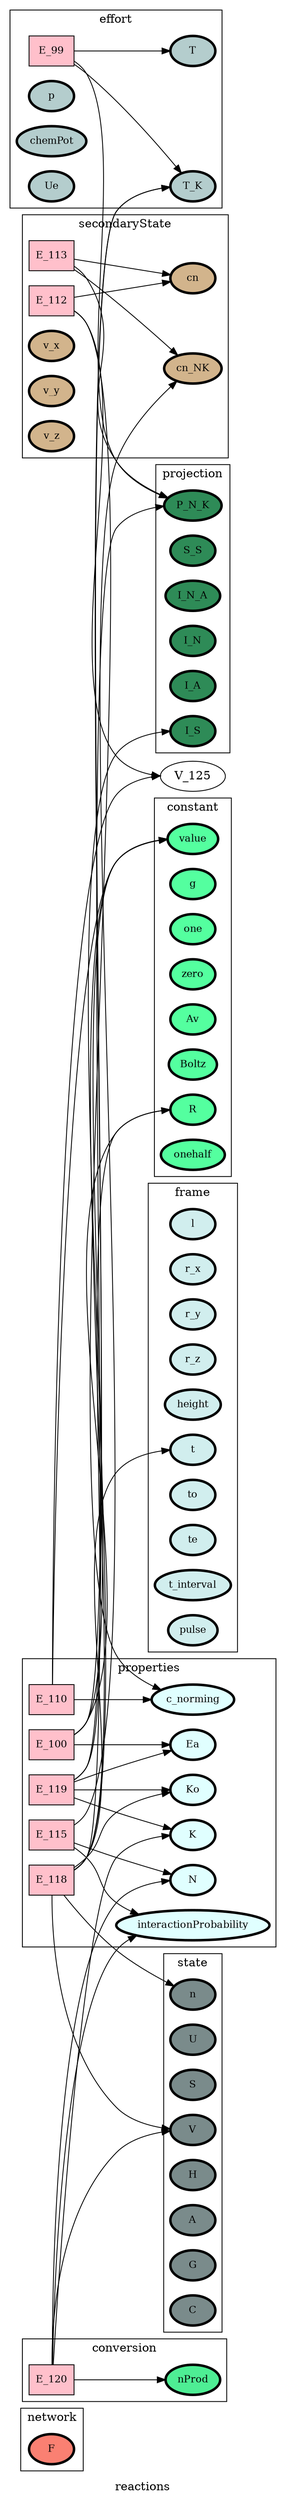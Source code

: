 digraph reactions {
label=reactions;
rankdir=LR;
subgraph cluster_reactions___network {
label=network;
rankdir=LR;
V_10 [fillcolor=salmon, fontsize=12, label=F, penwidth=3, style=filled];
}

subgraph cluster_reactions___projection {
label=projection;
rankdir=LR;
V_113 [fillcolor=seagreen, fontsize=12, label=P_N_K, penwidth=3, style=filled];
V_170 [fillcolor=seagreen, fontsize=12, label=S_S, penwidth=3, style=filled];
V_48 [fillcolor=seagreen, fontsize=12, label=I_N_A, penwidth=3, style=filled];
V_96 [fillcolor=seagreen, fontsize=12, label=I_N, penwidth=3, style=filled];
V_97 [fillcolor=seagreen, fontsize=12, label=I_A, penwidth=3, style=filled];
V_98 [fillcolor=seagreen, fontsize=12, label=I_S, penwidth=3, style=filled];
}

subgraph cluster_reactions___differenceOperator {
label=differenceOperator;
rankdir=LR;
}

subgraph cluster_reactions___frame {
label=frame;
rankdir=LR;
V_11 [fillcolor=lightcyan2, fontsize=12, label=l, penwidth=3, style=filled];
V_12 [fillcolor=lightcyan2, fontsize=12, label=r_x, penwidth=3, style=filled];
V_13 [fillcolor=lightcyan2, fontsize=12, label=r_y, penwidth=3, style=filled];
V_14 [fillcolor=lightcyan2, fontsize=12, label=r_z, penwidth=3, style=filled];
V_189 [fillcolor=lightcyan2, fontsize=12, label=height, penwidth=3, style=filled];
V_4 [fillcolor=lightcyan2, fontsize=12, label=t, penwidth=3, style=filled];
V_5 [fillcolor=lightcyan2, fontsize=12, label=to, penwidth=3, style=filled];
V_6 [fillcolor=lightcyan2, fontsize=12, label=te, penwidth=3, style=filled];
V_7 [fillcolor=lightcyan2, fontsize=12, label=t_interval, penwidth=3, style=filled];
V_9 [fillcolor=lightcyan2, fontsize=12, label=pulse, penwidth=3, style=filled];
}

subgraph cluster_reactions___state {
label=state;
rankdir=LR;
V_15 [fillcolor=lightcyan4, fontsize=12, label=V, penwidth=3, style=filled];
V_16 [fillcolor=lightcyan4, fontsize=12, label=U, penwidth=3, style=filled];
V_17 [fillcolor=lightcyan4, fontsize=12, label=S, penwidth=3, style=filled];
V_18 [fillcolor=lightcyan4, fontsize=12, label=n, penwidth=3, style=filled];
V_22 [fillcolor=lightcyan4, fontsize=12, label=H, penwidth=3, style=filled];
V_23 [fillcolor=lightcyan4, fontsize=12, label=A, penwidth=3, style=filled];
V_24 [fillcolor=lightcyan4, fontsize=12, label=G, penwidth=3, style=filled];
V_25 [fillcolor=lightcyan4, fontsize=12, label=C, penwidth=3, style=filled];
}

subgraph cluster_reactions___constant {
label=constant;
rankdir=LR;
V_1 [fillcolor=seagreen1, fontsize=12, label=value, penwidth=3, style=filled];
V_190 [fillcolor=seagreen1, fontsize=12, label=g, penwidth=3, style=filled];
V_2 [fillcolor=seagreen1, fontsize=12, label=one, penwidth=3, style=filled];
V_3 [fillcolor=seagreen1, fontsize=12, label=zero, penwidth=3, style=filled];
V_32 [fillcolor=seagreen1, fontsize=12, label=Av, penwidth=3, style=filled];
V_33 [fillcolor=seagreen1, fontsize=12, label=Boltz, penwidth=3, style=filled];
V_34 [fillcolor=seagreen1, fontsize=12, label=R, penwidth=3, style=filled];
V_8 [fillcolor=seagreen1, fontsize=12, label=onehalf, penwidth=3, style=filled];
}

E_99 -> V_113  [splines=ortho];
E_99 -> V_19  [splines=ortho];
subgraph cluster_reactions___effort {
label=effort;
rankdir=LR;
V_114 [fillcolor=lightcyan3, fontsize=12, label=T_K, penwidth=3, style=filled];
V_19 [fillcolor=lightcyan3, fontsize=12, label=T, penwidth=3, style=filled];
V_20 [fillcolor=lightcyan3, fontsize=12, label=p, penwidth=3, style=filled];
V_21 [fillcolor=lightcyan3, fontsize=12, label=chemPot, penwidth=3, style=filled];
V_35 [fillcolor=lightcyan3, fontsize=12, label=Ue, penwidth=3, style=filled];
E_99 [fillcolor=pink, fontsize=12, shape=box, style=filled];
E_99 -> V_114  [splines=ortho];
}

E_112 -> V_125  [splines=ortho];
E_112 -> V_126  [splines=ortho];
E_113 -> V_113  [splines=ortho];
E_113 -> V_128  [splines=ortho];
subgraph cluster_reactions___secondaryState {
label=secondaryState;
rankdir=LR;
V_128 [fillcolor=tan, fontsize=12, label=cn, penwidth=3, style=filled];
V_129 [fillcolor=tan, fontsize=12, label=cn_NK, penwidth=3, style=filled];
V_27 [fillcolor=tan, fontsize=12, label=v_x, penwidth=3, style=filled];
V_28 [fillcolor=tan, fontsize=12, label=v_y, penwidth=3, style=filled];
V_29 [fillcolor=tan, fontsize=12, label=v_z, penwidth=3, style=filled];
E_112 [fillcolor=pink, fontsize=12, shape=box, style=filled];
E_112 -> V_128  [splines=ortho];
E_113 [fillcolor=pink, fontsize=12, shape=box, style=filled];
E_113 -> V_129  [splines=ortho];
}

subgraph cluster_reactions___diffState {
label=diffState;
rankdir=LR;
}

E_100 -> V_1  [splines=ortho];
E_100 -> V_114  [splines=ortho];
E_100 -> V_34  [splines=ortho];
E_110 -> V_1  [splines=ortho];
E_110 -> V_125  [splines=ortho];
E_115 -> V_118  [splines=ortho];
E_115 -> V_129  [splines=ortho];
E_118 -> V_1  [splines=ortho];
E_118 -> V_113  [splines=ortho];
E_118 -> V_15  [splines=ortho];
E_118 -> V_18  [splines=ortho];
E_118 -> V_4  [splines=ortho];
E_118 -> V_98  [splines=ortho];
E_119 -> V_114  [splines=ortho];
E_119 -> V_115  [splines=ortho];
E_119 -> V_134  [splines=ortho];
E_119 -> V_34  [splines=ortho];
subgraph cluster_reactions___properties {
label=properties;
rankdir=LR;
V_115 [fillcolor=lightcyan, fontsize=12, label=Ea, penwidth=3, style=filled];
V_118 [fillcolor=lightcyan, fontsize=12, label=N, penwidth=3, style=filled];
V_126 [fillcolor=lightcyan, fontsize=12, label=c_norming, penwidth=3, style=filled];
V_131 [fillcolor=lightcyan, fontsize=12, label=interactionProbability, penwidth=3, style=filled];
V_134 [fillcolor=lightcyan, fontsize=12, label=Ko, penwidth=3, style=filled];
V_135 [fillcolor=lightcyan, fontsize=12, label=K, penwidth=3, style=filled];
E_100 [fillcolor=pink, fontsize=12, shape=box, style=filled];
E_100 -> V_115  [splines=ortho];
E_110 [fillcolor=pink, fontsize=12, shape=box, style=filled];
E_110 -> V_126  [splines=ortho];
E_115 [fillcolor=pink, fontsize=12, shape=box, style=filled];
E_115 -> V_131  [splines=ortho];
E_118 [fillcolor=pink, fontsize=12, shape=box, style=filled];
E_118 -> V_134  [splines=ortho];
E_119 [fillcolor=pink, fontsize=12, shape=box, style=filled];
E_119 -> V_135  [splines=ortho];
}

E_120 -> V_118  [splines=ortho];
E_120 -> V_131  [splines=ortho];
E_120 -> V_135  [splines=ortho];
E_120 -> V_15  [splines=ortho];
subgraph cluster_reactions___conversion {
label=conversion;
rankdir=LR;
V_136 [fillcolor=seagreen2, fontsize=12, label=nProd, penwidth=3, style=filled];
E_120 [fillcolor=pink, fontsize=12, shape=box, style=filled];
E_120 -> V_136  [splines=ortho];
}

}
